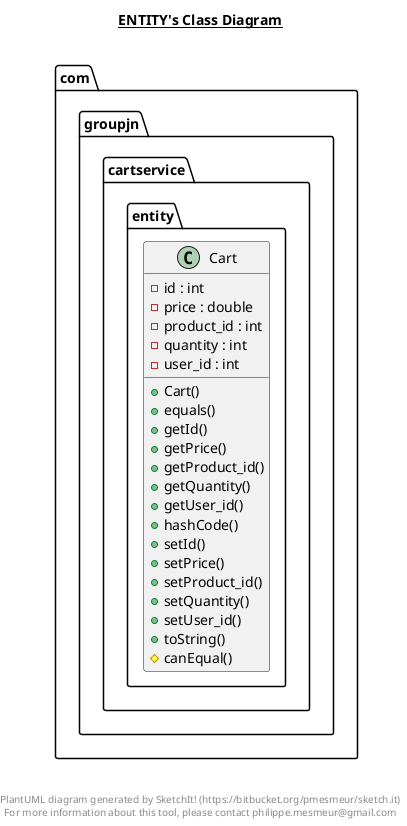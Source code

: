 @startuml

title __ENTITY's Class Diagram__\n

  namespace com.groupjn.cartservice {
    namespace entity {
      class com.groupjn.cartservice.entity.Cart {
          - id : int
          - price : double
          - product_id : int
          - quantity : int
          - user_id : int
          + Cart()
          + equals()
          + getId()
          + getPrice()
          + getProduct_id()
          + getQuantity()
          + getUser_id()
          + hashCode()
          + setId()
          + setPrice()
          + setProduct_id()
          + setQuantity()
          + setUser_id()
          + toString()
          # canEqual()
      }
    }
  }
  



right footer


PlantUML diagram generated by SketchIt! (https://bitbucket.org/pmesmeur/sketch.it)
For more information about this tool, please contact philippe.mesmeur@gmail.com
endfooter

@enduml
